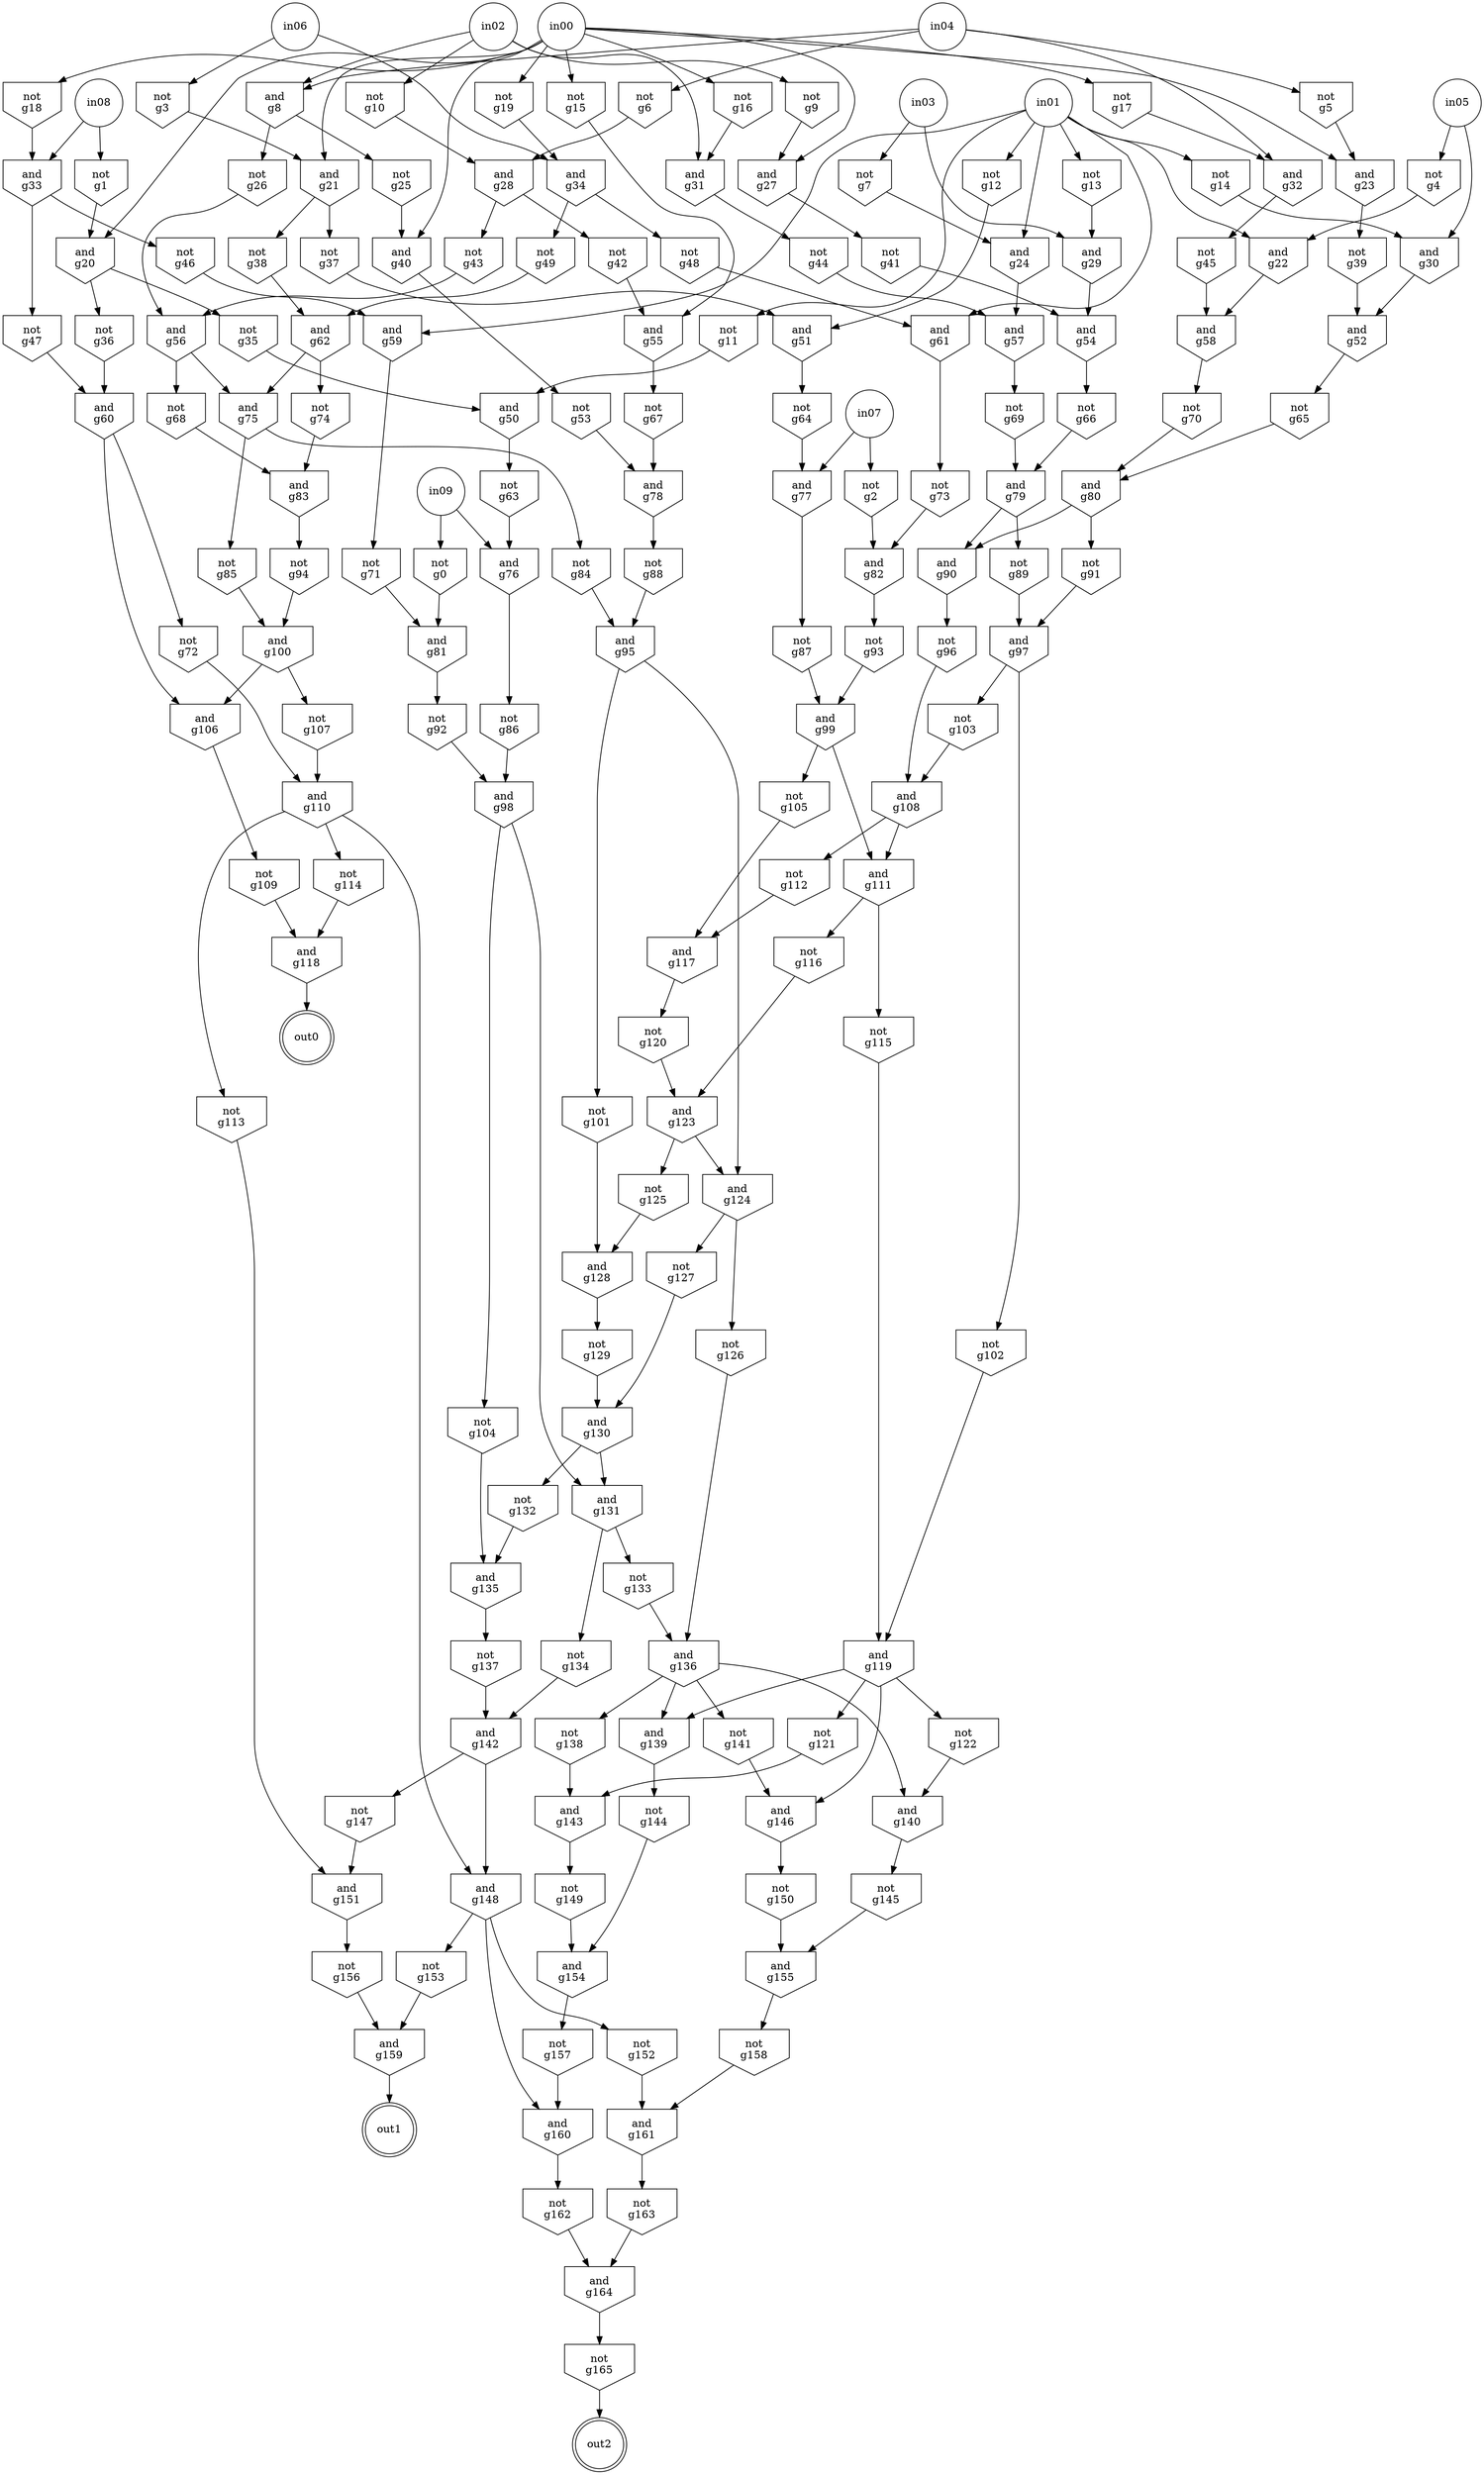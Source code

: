 strict digraph "" {
in09 [label="in09", shape=circle];
in08 [label="in08", shape=circle];
in07 [label="in07", shape=circle];
in06 [label="in06", shape=circle];
in05 [label="in05", shape=circle];
in04 [label="in04", shape=circle];
in03 [label="in03", shape=circle];
in02 [label="in02", shape=circle];
in01 [label="in01", shape=circle];
in00 [label="in00", shape=circle];
g0 [label="not\ng0", shape=invhouse];
g1 [label="not\ng1", shape=invhouse];
g2 [label="not\ng2", shape=invhouse];
g3 [label="not\ng3", shape=invhouse];
g4 [label="not\ng4", shape=invhouse];
g5 [label="not\ng5", shape=invhouse];
g6 [label="not\ng6", shape=invhouse];
g7 [label="not\ng7", shape=invhouse];
g8 [label="and\ng8", shape=invhouse];
g9 [label="not\ng9", shape=invhouse];
g10 [label="not\ng10", shape=invhouse];
g11 [label="not\ng11", shape=invhouse];
g12 [label="not\ng12", shape=invhouse];
g13 [label="not\ng13", shape=invhouse];
g14 [label="not\ng14", shape=invhouse];
g15 [label="not\ng15", shape=invhouse];
g16 [label="not\ng16", shape=invhouse];
g17 [label="not\ng17", shape=invhouse];
g18 [label="not\ng18", shape=invhouse];
g19 [label="not\ng19", shape=invhouse];
g20 [label="and\ng20", shape=invhouse];
g21 [label="and\ng21", shape=invhouse];
g22 [label="and\ng22", shape=invhouse];
g23 [label="and\ng23", shape=invhouse];
g24 [label="and\ng24", shape=invhouse];
g25 [label="not\ng25", shape=invhouse];
g26 [label="not\ng26", shape=invhouse];
g27 [label="and\ng27", shape=invhouse];
g28 [label="and\ng28", shape=invhouse];
g29 [label="and\ng29", shape=invhouse];
g30 [label="and\ng30", shape=invhouse];
g31 [label="and\ng31", shape=invhouse];
g32 [label="and\ng32", shape=invhouse];
g33 [label="and\ng33", shape=invhouse];
g34 [label="and\ng34", shape=invhouse];
g35 [label="not\ng35", shape=invhouse];
g36 [label="not\ng36", shape=invhouse];
g37 [label="not\ng37", shape=invhouse];
g38 [label="not\ng38", shape=invhouse];
g39 [label="not\ng39", shape=invhouse];
g40 [label="and\ng40", shape=invhouse];
g41 [label="not\ng41", shape=invhouse];
g42 [label="not\ng42", shape=invhouse];
g43 [label="not\ng43", shape=invhouse];
g44 [label="not\ng44", shape=invhouse];
g45 [label="not\ng45", shape=invhouse];
g46 [label="not\ng46", shape=invhouse];
g47 [label="not\ng47", shape=invhouse];
g48 [label="not\ng48", shape=invhouse];
g49 [label="not\ng49", shape=invhouse];
g50 [label="and\ng50", shape=invhouse];
g51 [label="and\ng51", shape=invhouse];
g52 [label="and\ng52", shape=invhouse];
g53 [label="not\ng53", shape=invhouse];
g54 [label="and\ng54", shape=invhouse];
g55 [label="and\ng55", shape=invhouse];
g56 [label="and\ng56", shape=invhouse];
g57 [label="and\ng57", shape=invhouse];
g58 [label="and\ng58", shape=invhouse];
g59 [label="and\ng59", shape=invhouse];
g60 [label="and\ng60", shape=invhouse];
g61 [label="and\ng61", shape=invhouse];
g62 [label="and\ng62", shape=invhouse];
g63 [label="not\ng63", shape=invhouse];
g64 [label="not\ng64", shape=invhouse];
g65 [label="not\ng65", shape=invhouse];
g66 [label="not\ng66", shape=invhouse];
g67 [label="not\ng67", shape=invhouse];
g68 [label="not\ng68", shape=invhouse];
g69 [label="not\ng69", shape=invhouse];
g70 [label="not\ng70", shape=invhouse];
g71 [label="not\ng71", shape=invhouse];
g72 [label="not\ng72", shape=invhouse];
g73 [label="not\ng73", shape=invhouse];
g74 [label="not\ng74", shape=invhouse];
g75 [label="and\ng75", shape=invhouse];
g76 [label="and\ng76", shape=invhouse];
g77 [label="and\ng77", shape=invhouse];
g78 [label="and\ng78", shape=invhouse];
g79 [label="and\ng79", shape=invhouse];
g80 [label="and\ng80", shape=invhouse];
g81 [label="and\ng81", shape=invhouse];
g82 [label="and\ng82", shape=invhouse];
g83 [label="and\ng83", shape=invhouse];
g84 [label="not\ng84", shape=invhouse];
g85 [label="not\ng85", shape=invhouse];
g86 [label="not\ng86", shape=invhouse];
g87 [label="not\ng87", shape=invhouse];
g88 [label="not\ng88", shape=invhouse];
g89 [label="not\ng89", shape=invhouse];
g90 [label="and\ng90", shape=invhouse];
g91 [label="not\ng91", shape=invhouse];
g92 [label="not\ng92", shape=invhouse];
g93 [label="not\ng93", shape=invhouse];
g94 [label="not\ng94", shape=invhouse];
g95 [label="and\ng95", shape=invhouse];
g96 [label="not\ng96", shape=invhouse];
g97 [label="and\ng97", shape=invhouse];
g98 [label="and\ng98", shape=invhouse];
g99 [label="and\ng99", shape=invhouse];
g100 [label="and\ng100", shape=invhouse];
g101 [label="not\ng101", shape=invhouse];
g102 [label="not\ng102", shape=invhouse];
g103 [label="not\ng103", shape=invhouse];
g104 [label="not\ng104", shape=invhouse];
g105 [label="not\ng105", shape=invhouse];
g106 [label="and\ng106", shape=invhouse];
g107 [label="not\ng107", shape=invhouse];
g108 [label="and\ng108", shape=invhouse];
g109 [label="not\ng109", shape=invhouse];
g110 [label="and\ng110", shape=invhouse];
g111 [label="and\ng111", shape=invhouse];
g112 [label="not\ng112", shape=invhouse];
g113 [label="not\ng113", shape=invhouse];
g114 [label="not\ng114", shape=invhouse];
g115 [label="not\ng115", shape=invhouse];
g116 [label="not\ng116", shape=invhouse];
g117 [label="and\ng117", shape=invhouse];
g118 [label="and\ng118", shape=invhouse];
g119 [label="and\ng119", shape=invhouse];
g120 [label="not\ng120", shape=invhouse];
out0 [label="out0", shape=doublecircle];
g121 [label="not\ng121", shape=invhouse];
g122 [label="not\ng122", shape=invhouse];
g123 [label="and\ng123", shape=invhouse];
g124 [label="and\ng124", shape=invhouse];
g125 [label="not\ng125", shape=invhouse];
g126 [label="not\ng126", shape=invhouse];
g127 [label="not\ng127", shape=invhouse];
g128 [label="and\ng128", shape=invhouse];
g129 [label="not\ng129", shape=invhouse];
g130 [label="and\ng130", shape=invhouse];
g131 [label="and\ng131", shape=invhouse];
g132 [label="not\ng132", shape=invhouse];
g133 [label="not\ng133", shape=invhouse];
g134 [label="not\ng134", shape=invhouse];
g135 [label="and\ng135", shape=invhouse];
g136 [label="and\ng136", shape=invhouse];
g137 [label="not\ng137", shape=invhouse];
g138 [label="not\ng138", shape=invhouse];
g139 [label="and\ng139", shape=invhouse];
g140 [label="and\ng140", shape=invhouse];
g141 [label="not\ng141", shape=invhouse];
g142 [label="and\ng142", shape=invhouse];
g143 [label="and\ng143", shape=invhouse];
g144 [label="not\ng144", shape=invhouse];
g145 [label="not\ng145", shape=invhouse];
g146 [label="and\ng146", shape=invhouse];
g147 [label="not\ng147", shape=invhouse];
g148 [label="and\ng148", shape=invhouse];
g149 [label="not\ng149", shape=invhouse];
g150 [label="not\ng150", shape=invhouse];
g151 [label="and\ng151", shape=invhouse];
g152 [label="not\ng152", shape=invhouse];
g153 [label="not\ng153", shape=invhouse];
g154 [label="and\ng154", shape=invhouse];
g155 [label="and\ng155", shape=invhouse];
g156 [label="not\ng156", shape=invhouse];
g157 [label="not\ng157", shape=invhouse];
g158 [label="not\ng158", shape=invhouse];
g159 [label="and\ng159", shape=invhouse];
g160 [label="and\ng160", shape=invhouse];
g161 [label="and\ng161", shape=invhouse];
out1 [label="out1", shape=doublecircle];
g162 [label="not\ng162", shape=invhouse];
g163 [label="not\ng163", shape=invhouse];
g164 [label="and\ng164", shape=invhouse];
g165 [label="not\ng165", shape=invhouse];
out2 [label="out2", shape=doublecircle];
in09 -> g0;
in09 -> g76;
in08 -> g1;
in08 -> g33;
in07 -> g2;
in07 -> g77;
in06 -> g3;
in06 -> g34;
in05 -> g4;
in05 -> g30;
in04 -> g32;
in04 -> g5;
in04 -> g8;
in04 -> g6;
in03 -> g7;
in03 -> g29;
in02 -> g8;
in02 -> g31;
in02 -> g9;
in02 -> g10;
in01 -> g59;
in01 -> g11;
in01 -> g61;
in01 -> g12;
in01 -> g24;
in01 -> g13;
in01 -> g22;
in01 -> g14;
in00 -> g15;
in00 -> g40;
in00 -> g16;
in00 -> g27;
in00 -> g17;
in00 -> g23;
in00 -> g20;
in00 -> g18;
in00 -> g21;
in00 -> g19;
g0 -> g81;
g1 -> g20;
g2 -> g82;
g3 -> g21;
g4 -> g22;
g5 -> g23;
g6 -> g28;
g7 -> g24;
g8 -> g25;
g8 -> g26;
g9 -> g27;
g10 -> g28;
g11 -> g50;
g12 -> g51;
g13 -> g29;
g14 -> g30;
g15 -> g55;
g16 -> g31;
g17 -> g32;
g18 -> g33;
g19 -> g34;
g20 -> g35;
g20 -> g36;
g21 -> g37;
g21 -> g38;
g22 -> g58;
g23 -> g39;
g24 -> g57;
g25 -> g40;
g26 -> g56;
g27 -> g41;
g28 -> g42;
g28 -> g43;
g29 -> g54;
g30 -> g52;
g31 -> g44;
g32 -> g45;
g33 -> g46;
g33 -> g47;
g34 -> g48;
g34 -> g49;
g35 -> g50;
g36 -> g60;
g37 -> g51;
g38 -> g62;
g39 -> g52;
g40 -> g53;
g41 -> g54;
g42 -> g55;
g43 -> g56;
g44 -> g57;
g45 -> g58;
g46 -> g59;
g47 -> g60;
g48 -> g61;
g49 -> g62;
g50 -> g63;
g51 -> g64;
g52 -> g65;
g53 -> g78;
g54 -> g66;
g55 -> g67;
g56 -> g75;
g56 -> g68;
g57 -> g69;
g58 -> g70;
g59 -> g71;
g60 -> g106;
g60 -> g72;
g61 -> g73;
g62 -> g74;
g62 -> g75;
g63 -> g76;
g64 -> g77;
g65 -> g80;
g66 -> g79;
g67 -> g78;
g68 -> g83;
g69 -> g79;
g70 -> g80;
g71 -> g81;
g72 -> g110;
g73 -> g82;
g74 -> g83;
g75 -> g84;
g75 -> g85;
g76 -> g86;
g77 -> g87;
g78 -> g88;
g79 -> g90;
g79 -> g89;
g80 -> g90;
g80 -> g91;
g81 -> g92;
g82 -> g93;
g83 -> g94;
g84 -> g95;
g85 -> g100;
g86 -> g98;
g87 -> g99;
g88 -> g95;
g89 -> g97;
g90 -> g96;
g91 -> g97;
g92 -> g98;
g93 -> g99;
g94 -> g100;
g95 -> g101;
g95 -> g124;
g96 -> g108;
g97 -> g102;
g97 -> g103;
g98 -> g104;
g98 -> g131;
g99 -> g105;
g99 -> g111;
g100 -> g106;
g100 -> g107;
g101 -> g128;
g102 -> g119;
g103 -> g108;
g104 -> g135;
g105 -> g117;
g106 -> g109;
g107 -> g110;
g108 -> g111;
g108 -> g112;
g109 -> g118;
g110 -> g148;
g110 -> g113;
g110 -> g114;
g111 -> g115;
g111 -> g116;
g112 -> g117;
g113 -> g151;
g114 -> g118;
g115 -> g119;
g116 -> g123;
g117 -> g120;
g118 -> out0;
g119 -> g139;
g119 -> g121;
g119 -> g122;
g119 -> g146;
g120 -> g123;
g121 -> g143;
g122 -> g140;
g123 -> g124;
g123 -> g125;
g124 -> g126;
g124 -> g127;
g125 -> g128;
g126 -> g136;
g127 -> g130;
g128 -> g129;
g129 -> g130;
g130 -> g131;
g130 -> g132;
g131 -> g133;
g131 -> g134;
g132 -> g135;
g133 -> g136;
g134 -> g142;
g135 -> g137;
g136 -> g138;
g136 -> g139;
g136 -> g140;
g136 -> g141;
g137 -> g142;
g138 -> g143;
g139 -> g144;
g140 -> g145;
g141 -> g146;
g142 -> g147;
g142 -> g148;
g143 -> g149;
g144 -> g154;
g145 -> g155;
g146 -> g150;
g147 -> g151;
g148 -> g160;
g148 -> g152;
g148 -> g153;
g149 -> g154;
g150 -> g155;
g151 -> g156;
g152 -> g161;
g153 -> g159;
g154 -> g157;
g155 -> g158;
g156 -> g159;
g157 -> g160;
g158 -> g161;
g159 -> out1;
g160 -> g162;
g161 -> g163;
g162 -> g164;
g163 -> g164;
g164 -> g165;
g165 -> out2;
}
